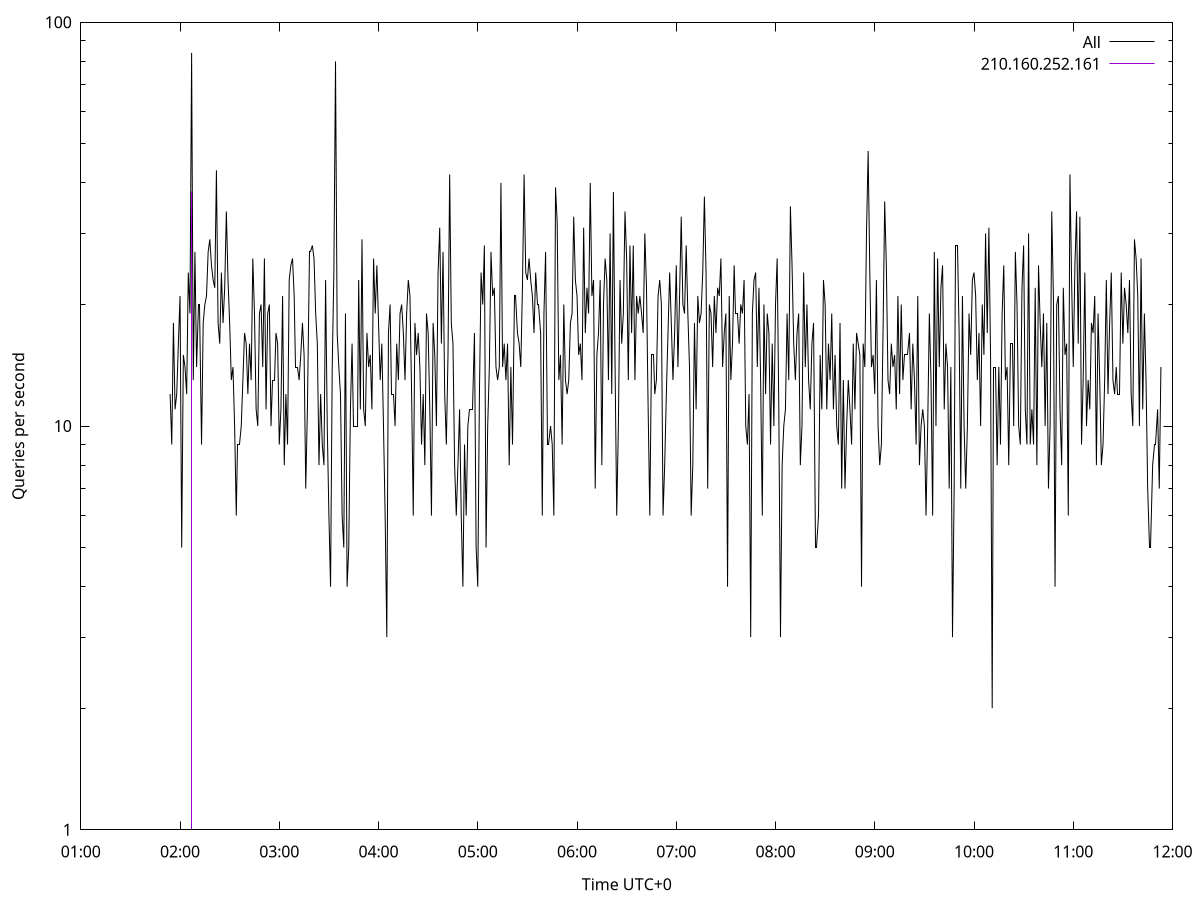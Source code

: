 set terminal pngcairo size 1024,768
set output 'Sun Jan  7 18:01:54 2024.png'
set ylabel 'Queries per second'
set xlabel 'Time UTC+0'
set xdata time
set timefmt "%s"
set log y
plot \
'-' using 1:2 linecolor 0 linetype 2 with lines title 'All', \
'-' using 1:2 linecolor 1 linetype 3 with impulses title "210.160.252.161"
1704625314 12
1704625315 9
1704625316 18
1704625317 11
1704625318 12
1704625319 16
1704625320 21
1704625321 5
1704625322 15
1704625323 14
1704625324 12
1704625325 24
1704625326 19
1704625327 84
1704625328 13
1704625329 27
1704625330 14
1704625331 20
1704625332 20
1704625333 9
1704625334 18
1704625335 20
1704625336 21
1704625337 27
1704625338 29
1704625339 25
1704625340 23
1704625341 22
1704625342 43
1704625343 18
1704625344 16
1704625345 24
1704625346 18
1704625347 22
1704625348 34
1704625349 23
1704625350 18
1704625351 13
1704625352 14
1704625353 10
1704625354 6
1704625355 9
1704625356 9
1704625357 10
1704625358 13
1704625359 17
1704625360 16
1704625361 12
1704625362 16
1704625363 13
1704625364 26
1704625365 19
1704625366 11
1704625367 10
1704625368 19
1704625369 20
1704625370 14
1704625371 26
1704625372 11
1704625373 19
1704625374 20
1704625375 10
1704625376 13
1704625377 13
1704625378 17
1704625379 16
1704625380 9
1704625381 11
1704625382 21
1704625383 8
1704625384 12
1704625385 9
1704625386 23
1704625387 25
1704625388 26
1704625389 21
1704625390 14
1704625391 14
1704625392 13
1704625393 15
1704625394 18
1704625395 15
1704625396 7
1704625397 11
1704625398 27
1704625399 27
1704625400 28
1704625401 26
1704625402 19
1704625403 16
1704625404 8
1704625405 12
1704625406 9
1704625407 8
1704625408 23
1704625409 10
1704625410 6
1704625411 4
1704625412 14
1704625413 24
1704625414 80
1704625415 17
1704625416 14
1704625417 12
1704625418 6
1704625419 5
1704625420 19
1704625421 4
1704625422 5
1704625423 11
1704625424 16
1704625425 10
1704625426 10
1704625427 10
1704625428 23
1704625429 11
1704625430 29
1704625431 11
1704625432 10
1704625433 17
1704625434 14
1704625435 15
1704625436 11
1704625437 26
1704625438 19
1704625439 25
1704625440 18
1704625441 13
1704625442 16
1704625443 10
1704625444 6
1704625445 3
1704625446 17
1704625447 20
1704625448 12
1704625449 12
1704625450 10
1704625451 16
1704625452 13
1704625453 19
1704625454 20
1704625455 17
1704625456 13
1704625457 19
1704625458 23
1704625459 21
1704625460 12
1704625461 6
1704625462 18
1704625463 15
1704625464 17
1704625465 14
1704625466 9
1704625467 12
1704625468 8
1704625469 19
1704625470 17
1704625471 11
1704625472 6
1704625473 18
1704625474 15
1704625475 10
1704625476 24
1704625477 31
1704625478 16
1704625479 27
1704625480 12
1704625481 9
1704625482 15
1704625483 42
1704625484 18
1704625485 16
1704625486 8
1704625487 6
1704625488 8
1704625489 11
1704625490 6
1704625491 4
1704625492 9
1704625493 6
1704625494 10
1704625495 11
1704625496 11
1704625497 11
1704625498 17
1704625499 5
1704625500 4
1704625501 12
1704625502 24
1704625503 20
1704625504 28
1704625505 5
1704625506 10
1704625507 14
1704625508 27
1704625509 21
1704625510 22
1704625511 14
1704625512 13
1704625513 14
1704625514 40
1704625515 14
1704625516 16
1704625517 13
1704625518 16
1704625519 8
1704625520 14
1704625521 9
1704625522 21
1704625523 21
1704625524 17
1704625525 16
1704625526 14
1704625527 22
1704625528 42
1704625529 24
1704625530 23
1704625531 26
1704625532 23
1704625533 21
1704625534 17
1704625535 24
1704625536 20
1704625537 20
1704625538 17
1704625539 6
1704625540 19
1704625541 27
1704625542 9
1704625543 9
1704625544 10
1704625545 9
1704625546 6
1704625547 39
1704625548 32
1704625549 13
1704625550 15
1704625551 9
1704625552 20
1704625553 13
1704625554 12
1704625555 13
1704625556 18
1704625557 19
1704625558 33
1704625559 23
1704625560 21
1704625561 15
1704625562 16
1704625563 13
1704625564 31
1704625565 17
1704625566 22
1704625567 19
1704625568 40
1704625569 21
1704625570 23
1704625571 7
1704625572 15
1704625573 17
1704625574 23
1704625575 8
1704625576 20
1704625577 26
1704625578 23
1704625579 13
1704625580 30
1704625581 12
1704625582 38
1704625583 14
1704625584 6
1704625585 10
1704625586 23
1704625587 16
1704625588 19
1704625589 34
1704625590 26
1704625591 13
1704625592 28
1704625593 17
1704625594 28
1704625595 13
1704625596 21
1704625597 19
1704625598 21
1704625599 19
1704625600 17
1704625601 30
1704625602 22
1704625603 11
1704625604 6
1704625605 15
1704625606 15
1704625607 12
1704625608 13
1704625609 21
1704625610 23
1704625611 20
1704625612 6
1704625613 8
1704625614 12
1704625615 17
1704625616 24
1704625617 18
1704625618 13
1704625619 17
1704625620 25
1704625621 14
1704625622 21
1704625623 33
1704625624 20
1704625625 19
1704625626 28
1704625627 19
1704625628 14
1704625629 6
1704625630 8
1704625631 18
1704625632 11
1704625633 21
1704625634 18
1704625635 19
1704625636 24
1704625637 37
1704625638 24
1704625639 7
1704625640 20
1704625641 19
1704625642 14
1704625643 21
1704625644 17
1704625645 22
1704625646 21
1704625647 26
1704625648 14
1704625649 17
1704625650 19
1704625651 4
1704625652 21
1704625653 13
1704625654 16
1704625655 25
1704625656 19
1704625657 19
1704625658 16
1704625659 20
1704625660 19
1704625661 23
1704625662 10
1704625663 9
1704625664 12
1704625665 3
1704625666 19
1704625667 23
1704625668 24
1704625669 14
1704625670 22
1704625671 13
1704625672 6
1704625673 20
1704625674 12
1704625675 19
1704625676 17
1704625677 9
1704625678 16
1704625679 10
1704625680 20
1704625681 26
1704625682 11
1704625683 3
1704625684 8
1704625685 10
1704625686 11
1704625687 19
1704625688 13
1704625689 35
1704625690 25
1704625691 16
1704625692 13
1704625693 17
1704625694 19
1704625695 8
1704625696 10
1704625697 24
1704625698 14
1704625699 20
1704625700 13
1704625701 11
1704625702 16
1704625703 18
1704625704 5
1704625705 5
1704625706 6
1704625707 15
1704625708 11
1704625709 23
1704625710 20
1704625711 11
1704625712 16
1704625713 13
1704625714 19
1704625715 11
1704625716 15
1704625717 10
1704625718 9
1704625719 18
1704625720 7
1704625721 13
1704625722 7
1704625723 10
1704625724 13
1704625725 11
1704625726 9
1704625727 16
1704625728 11
1704625729 17
1704625730 16
1704625731 15
1704625732 4
1704625733 16
1704625734 14
1704625735 30
1704625736 48
1704625737 24
1704625738 14
1704625739 15
1704625740 12
1704625741 23
1704625742 10
1704625743 8
1704625744 9
1704625745 17
1704625746 36
1704625747 25
1704625748 13
1704625749 12
1704625750 16
1704625751 14
1704625752 15
1704625753 11
1704625754 21
1704625755 12
1704625756 20
1704625757 13
1704625758 15
1704625759 15
1704625760 15
1704625761 17
1704625762 11
1704625763 16
1704625764 13
1704625765 9
1704625766 21
1704625767 8
1704625768 10
1704625769 11
1704625770 10
1704625771 6
1704625772 10
1704625773 19
1704625774 13
1704625775 6
1704625776 27
1704625777 10
1704625778 26
1704625779 14
1704625780 22
1704625781 25
1704625782 11
1704625783 16
1704625784 14
1704625785 7
1704625786 14
1704625787 3
1704625788 7
1704625789 28
1704625790 28
1704625791 17
1704625792 7
1704625793 21
1704625794 10
1704625795 7
1704625796 10
1704625797 19
1704625798 15
1704625799 23
1704625800 24
1704625801 21
1704625802 13
1704625803 17
1704625804 10
1704625805 20
1704625806 15
1704625807 30
1704625808 17
1704625809 31
1704625810 15
1704625811 2
1704625812 14
1704625813 14
1704625814 8
1704625815 14
1704625816 9
1704625817 19
1704625818 25
1704625819 13
1704625820 14
1704625821 8
1704625822 16
1704625823 16
1704625824 10
1704625825 27
1704625826 20
1704625827 10
1704625828 9
1704625829 22
1704625830 28
1704625831 11
1704625832 9
1704625833 30
1704625834 9
1704625835 11
1704625836 9
1704625837 22
1704625838 8
1704625839 25
1704625840 18
1704625841 14
1704625842 19
1704625843 10
1704625844 18
1704625845 7
1704625846 10
1704625847 34
1704625848 21
1704625849 4
1704625850 20
1704625851 21
1704625852 11
1704625853 8
1704625854 22
1704625855 15
1704625856 16
1704625857 6
1704625858 42
1704625859 23
1704625860 14
1704625861 25
1704625862 34
1704625863 16
1704625864 33
1704625865 9
1704625866 13
1704625867 24
1704625868 10
1704625869 13
1704625870 11
1704625871 18
1704625872 17
1704625873 21
1704625874 8
1704625875 19
1704625876 13
1704625877 8
1704625878 9
1704625879 13
1704625880 23
1704625881 12
1704625882 18
1704625883 24
1704625884 13
1704625885 12
1704625886 14
1704625887 12
1704625888 12
1704625889 24
1704625890 16
1704625891 22
1704625892 20
1704625893 17
1704625894 23
1704625895 12
1704625896 10
1704625897 29
1704625898 26
1704625899 21
1704625900 10
1704625901 26
1704625902 11
1704625903 19
1704625904 13
1704625905 7
1704625906 5
1704625907 5
1704625908 8
1704625909 9
1704625910 9
1704625911 11
1704625912 7
1704625913 14

e
1704625327 38

e
